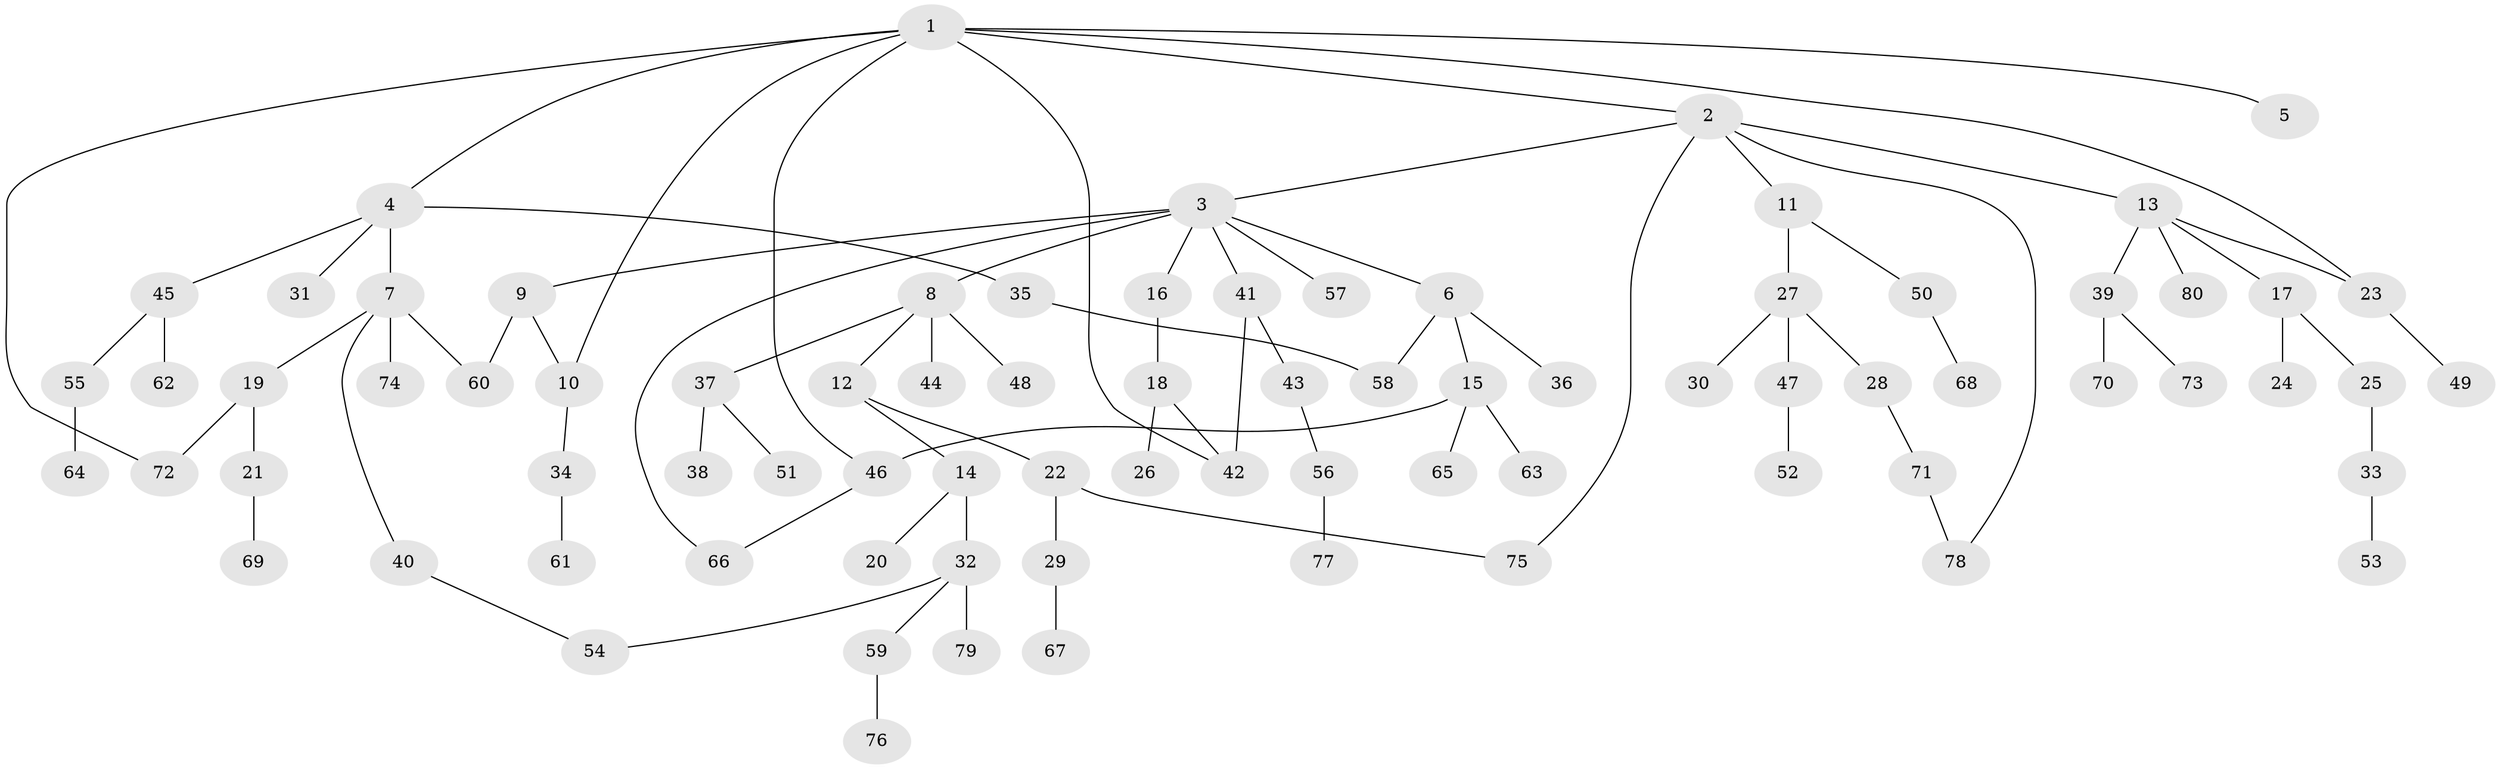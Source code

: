 // coarse degree distribution, {1: 0.59375, 2: 0.25, 5: 0.0625, 11: 0.03125, 6: 0.0625}
// Generated by graph-tools (version 1.1) at 2025/46/03/04/25 21:46:10]
// undirected, 80 vertices, 91 edges
graph export_dot {
graph [start="1"]
  node [color=gray90,style=filled];
  1;
  2;
  3;
  4;
  5;
  6;
  7;
  8;
  9;
  10;
  11;
  12;
  13;
  14;
  15;
  16;
  17;
  18;
  19;
  20;
  21;
  22;
  23;
  24;
  25;
  26;
  27;
  28;
  29;
  30;
  31;
  32;
  33;
  34;
  35;
  36;
  37;
  38;
  39;
  40;
  41;
  42;
  43;
  44;
  45;
  46;
  47;
  48;
  49;
  50;
  51;
  52;
  53;
  54;
  55;
  56;
  57;
  58;
  59;
  60;
  61;
  62;
  63;
  64;
  65;
  66;
  67;
  68;
  69;
  70;
  71;
  72;
  73;
  74;
  75;
  76;
  77;
  78;
  79;
  80;
  1 -- 2;
  1 -- 4;
  1 -- 5;
  1 -- 10;
  1 -- 23;
  1 -- 46;
  1 -- 72;
  1 -- 42;
  2 -- 3;
  2 -- 11;
  2 -- 13;
  2 -- 78;
  2 -- 75;
  3 -- 6;
  3 -- 8;
  3 -- 9;
  3 -- 16;
  3 -- 41;
  3 -- 57;
  3 -- 66;
  4 -- 7;
  4 -- 31;
  4 -- 35;
  4 -- 45;
  6 -- 15;
  6 -- 36;
  6 -- 58;
  7 -- 19;
  7 -- 40;
  7 -- 60;
  7 -- 74;
  8 -- 12;
  8 -- 37;
  8 -- 44;
  8 -- 48;
  9 -- 60;
  9 -- 10;
  10 -- 34;
  11 -- 27;
  11 -- 50;
  12 -- 14;
  12 -- 22;
  13 -- 17;
  13 -- 39;
  13 -- 80;
  13 -- 23;
  14 -- 20;
  14 -- 32;
  15 -- 63;
  15 -- 65;
  15 -- 46;
  16 -- 18;
  17 -- 24;
  17 -- 25;
  18 -- 26;
  18 -- 42;
  19 -- 21;
  19 -- 72;
  21 -- 69;
  22 -- 29;
  22 -- 75;
  23 -- 49;
  25 -- 33;
  27 -- 28;
  27 -- 30;
  27 -- 47;
  28 -- 71;
  29 -- 67;
  32 -- 54;
  32 -- 59;
  32 -- 79;
  33 -- 53;
  34 -- 61;
  35 -- 58;
  37 -- 38;
  37 -- 51;
  39 -- 70;
  39 -- 73;
  40 -- 54;
  41 -- 42;
  41 -- 43;
  43 -- 56;
  45 -- 55;
  45 -- 62;
  46 -- 66;
  47 -- 52;
  50 -- 68;
  55 -- 64;
  56 -- 77;
  59 -- 76;
  71 -- 78;
}

